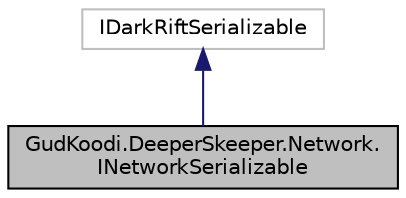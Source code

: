 digraph "GudKoodi.DeeperSkeeper.Network.INetworkSerializable"
{
 // LATEX_PDF_SIZE
  edge [fontname="Helvetica",fontsize="10",labelfontname="Helvetica",labelfontsize="10"];
  node [fontname="Helvetica",fontsize="10",shape=record];
  Node1 [label="GudKoodi.DeeperSkeeper.Network.\lINetworkSerializable",height=0.2,width=0.4,color="black", fillcolor="grey75", style="filled", fontcolor="black",tooltip=" "];
  Node2 -> Node1 [dir="back",color="midnightblue",fontsize="10",style="solid"];
  Node2 [label="IDarkRiftSerializable",height=0.2,width=0.4,color="grey75", fillcolor="white", style="filled",tooltip=" "];
}
